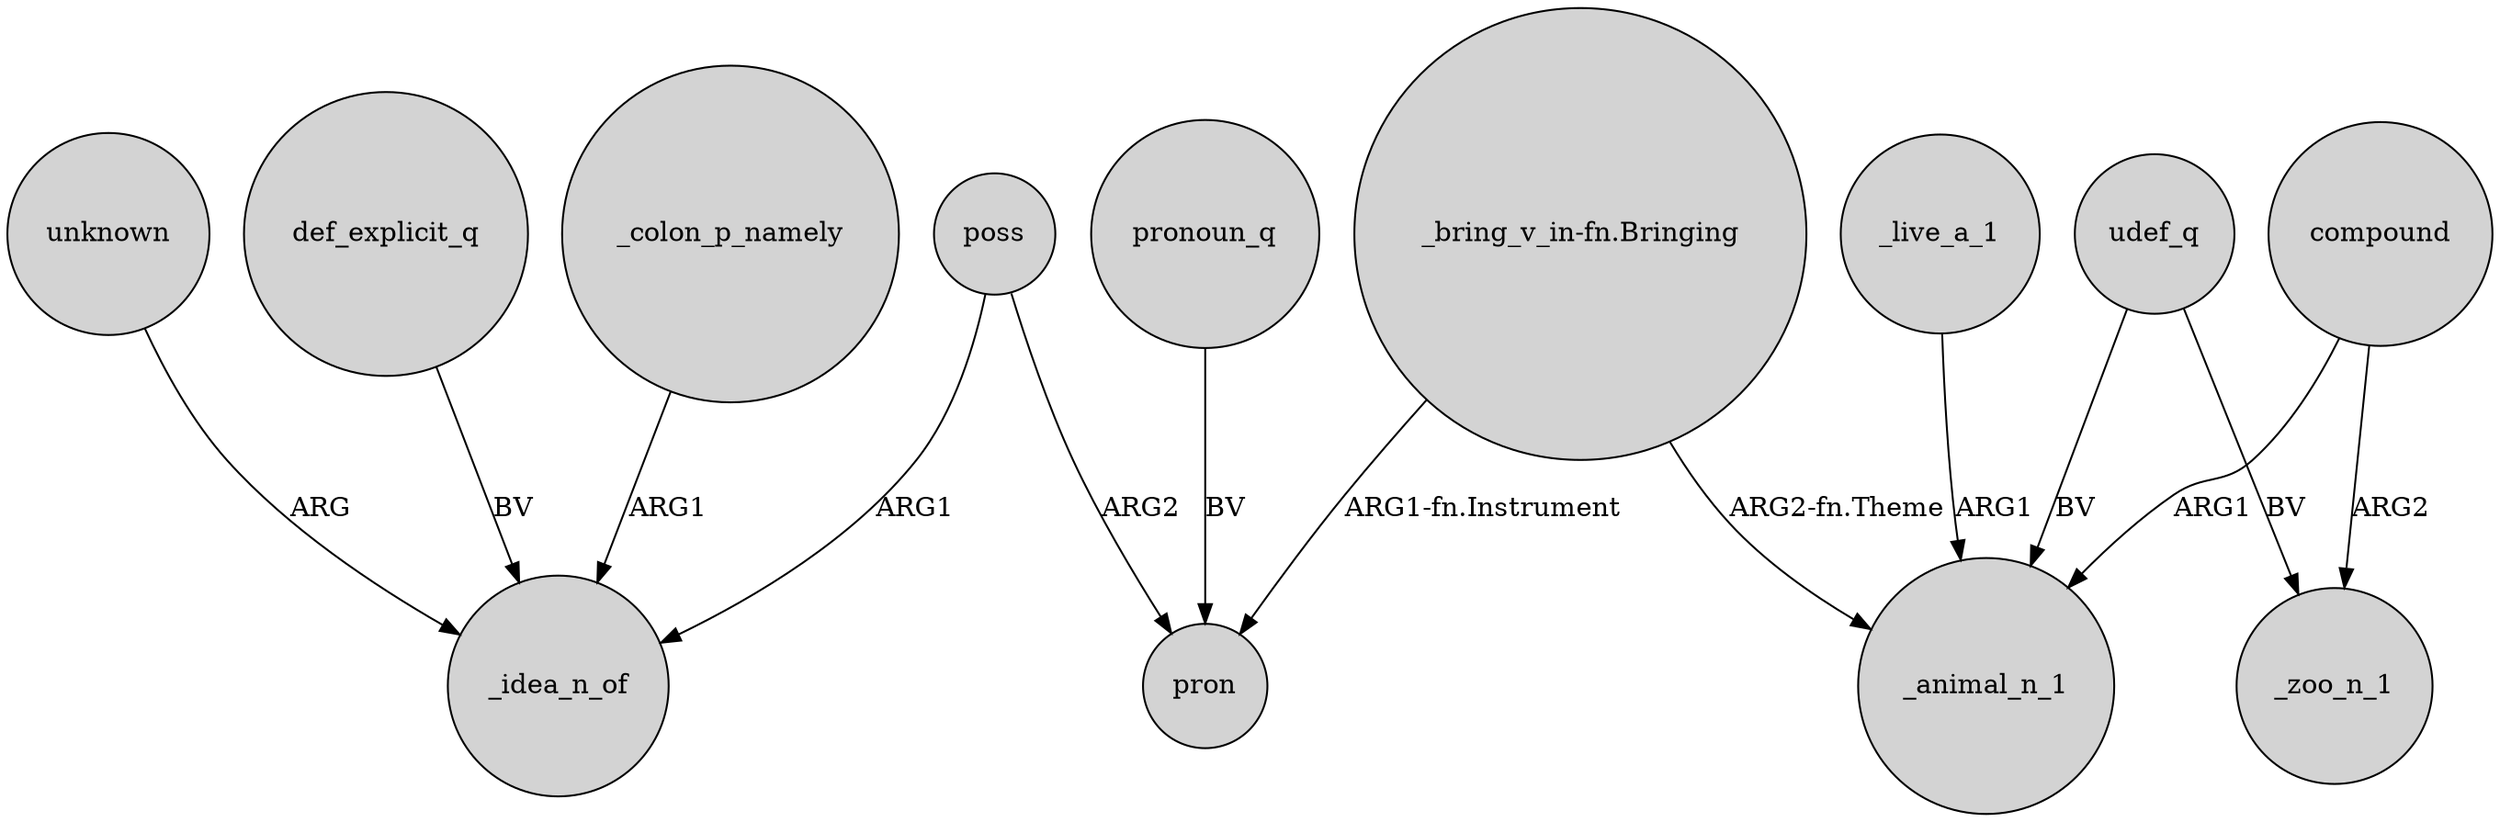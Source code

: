 digraph {
	node [shape=circle style=filled]
	_colon_p_namely -> _idea_n_of [label=ARG1]
	_live_a_1 -> _animal_n_1 [label=ARG1]
	udef_q -> _animal_n_1 [label=BV]
	def_explicit_q -> _idea_n_of [label=BV]
	compound -> _zoo_n_1 [label=ARG2]
	poss -> _idea_n_of [label=ARG1]
	compound -> _animal_n_1 [label=ARG1]
	"_bring_v_in-fn.Bringing" -> _animal_n_1 [label="ARG2-fn.Theme"]
	unknown -> _idea_n_of [label=ARG]
	poss -> pron [label=ARG2]
	udef_q -> _zoo_n_1 [label=BV]
	"_bring_v_in-fn.Bringing" -> pron [label="ARG1-fn.Instrument"]
	pronoun_q -> pron [label=BV]
}
